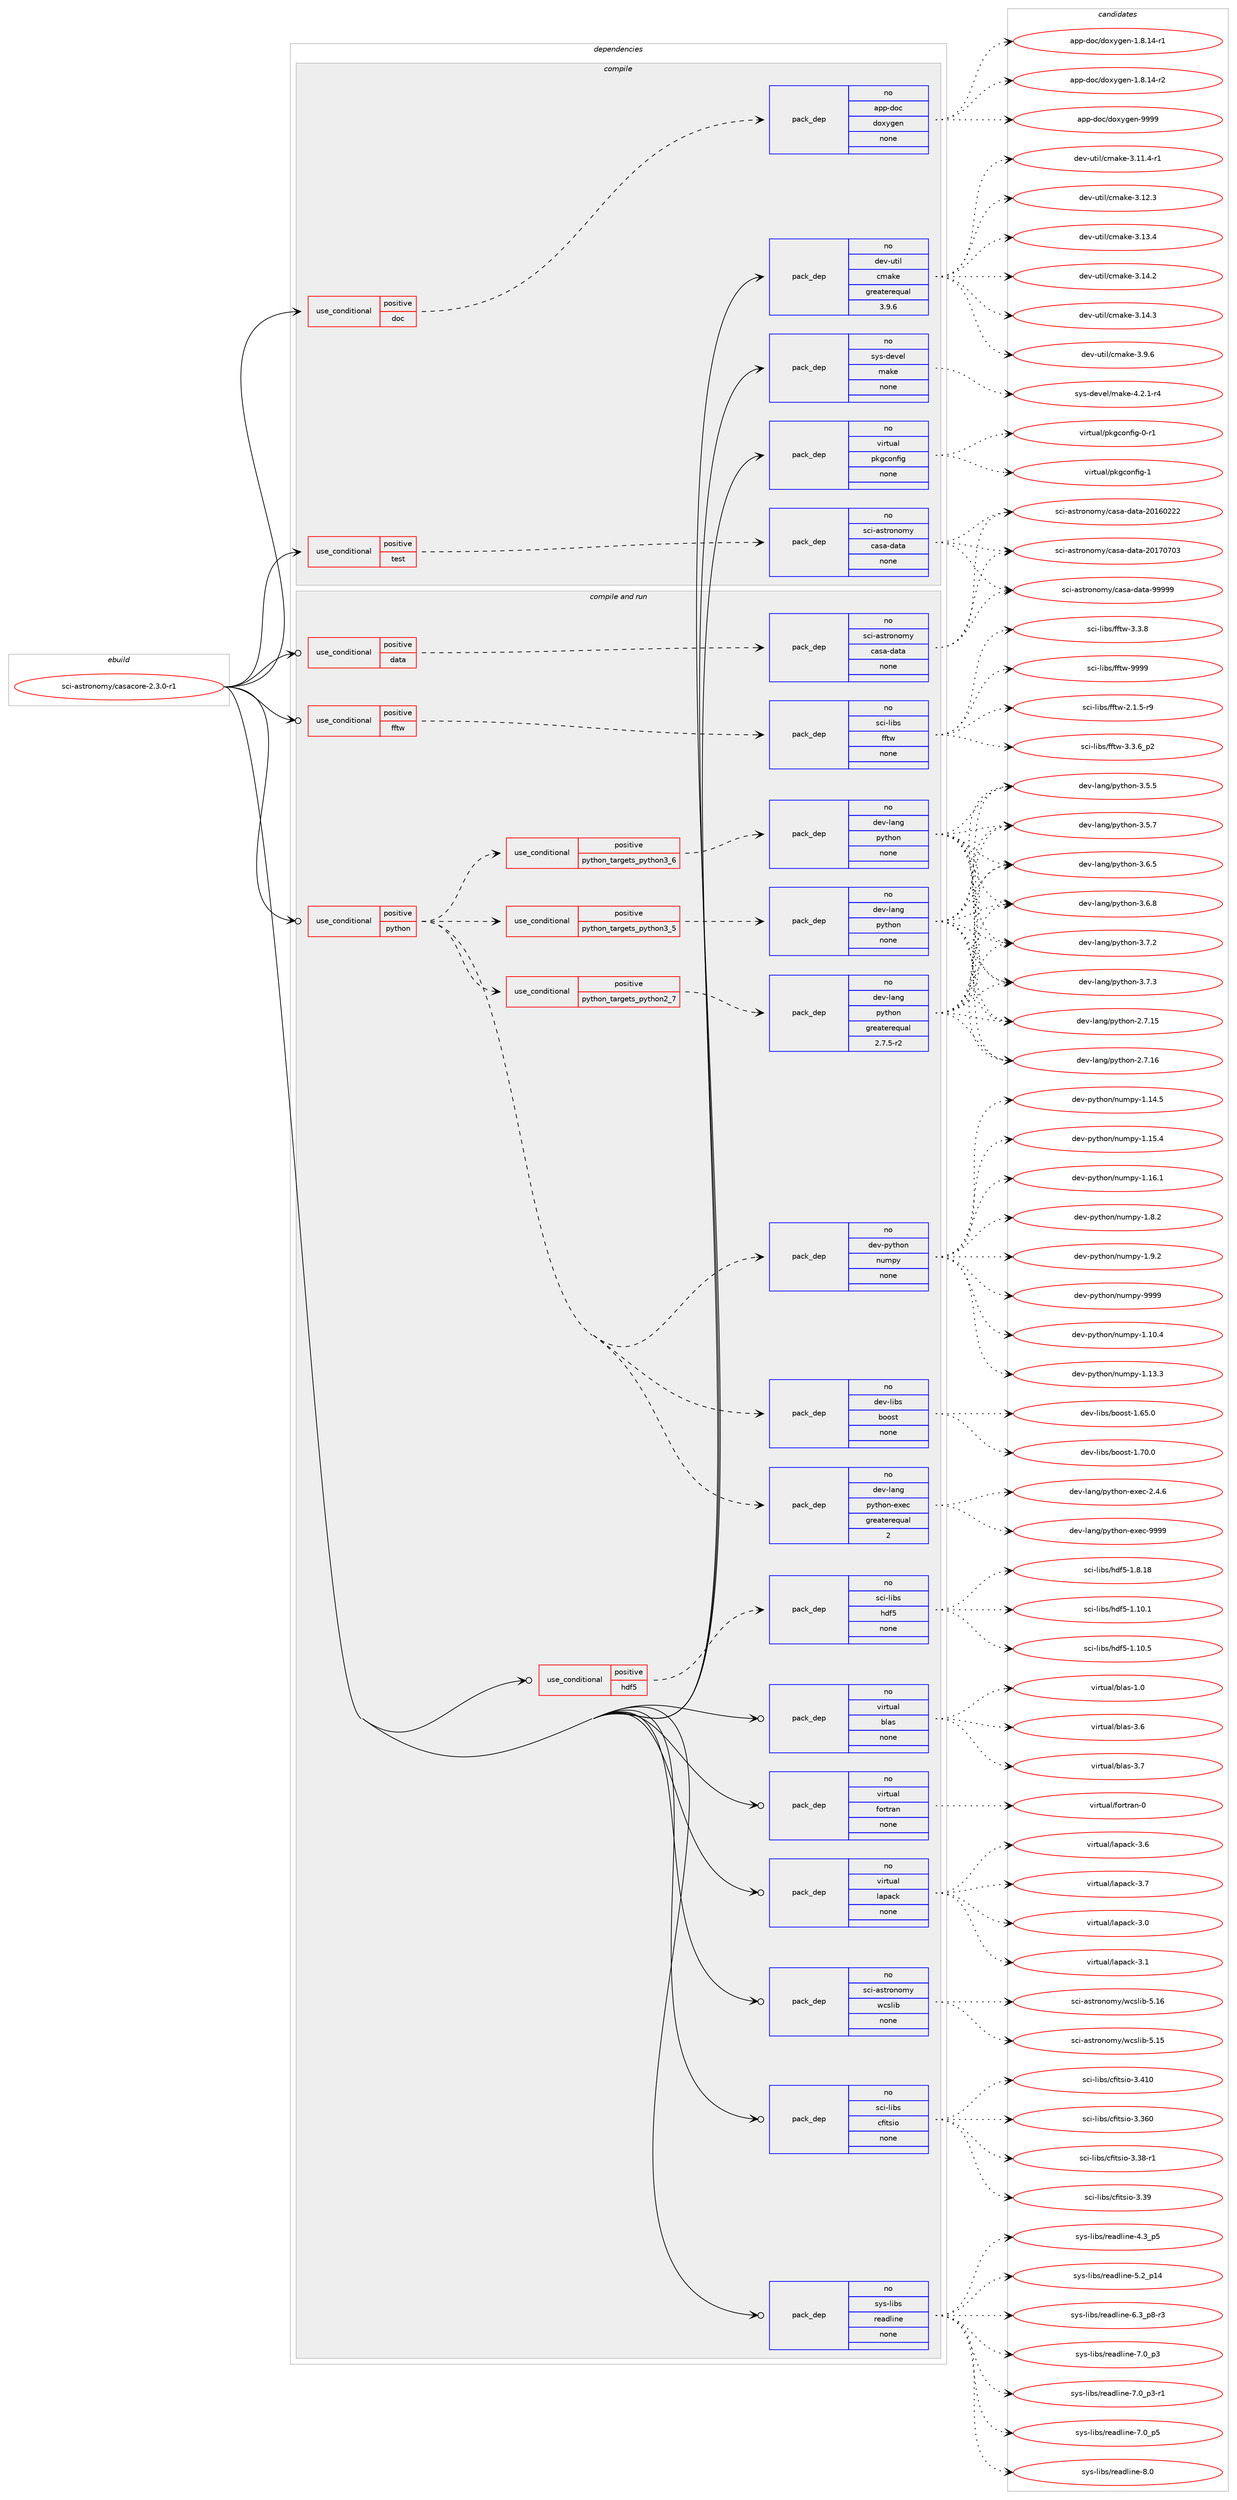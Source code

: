digraph prolog {

# *************
# Graph options
# *************

newrank=true;
concentrate=true;
compound=true;
graph [rankdir=LR,fontname=Helvetica,fontsize=10,ranksep=1.5];#, ranksep=2.5, nodesep=0.2];
edge  [arrowhead=vee];
node  [fontname=Helvetica,fontsize=10];

# **********
# The ebuild
# **********

subgraph cluster_leftcol {
color=gray;
rank=same;
label=<<i>ebuild</i>>;
id [label="sci-astronomy/casacore-2.3.0-r1", color=red, width=4, href="../sci-astronomy/casacore-2.3.0-r1.svg"];
}

# ****************
# The dependencies
# ****************

subgraph cluster_midcol {
color=gray;
label=<<i>dependencies</i>>;
subgraph cluster_compile {
fillcolor="#eeeeee";
style=filled;
label=<<i>compile</i>>;
subgraph cond1072 {
dependency4303 [label=<<TABLE BORDER="0" CELLBORDER="1" CELLSPACING="0" CELLPADDING="4"><TR><TD ROWSPAN="3" CELLPADDING="10">use_conditional</TD></TR><TR><TD>positive</TD></TR><TR><TD>doc</TD></TR></TABLE>>, shape=none, color=red];
subgraph pack3159 {
dependency4304 [label=<<TABLE BORDER="0" CELLBORDER="1" CELLSPACING="0" CELLPADDING="4" WIDTH="220"><TR><TD ROWSPAN="6" CELLPADDING="30">pack_dep</TD></TR><TR><TD WIDTH="110">no</TD></TR><TR><TD>app-doc</TD></TR><TR><TD>doxygen</TD></TR><TR><TD>none</TD></TR><TR><TD></TD></TR></TABLE>>, shape=none, color=blue];
}
dependency4303:e -> dependency4304:w [weight=20,style="dashed",arrowhead="vee"];
}
id:e -> dependency4303:w [weight=20,style="solid",arrowhead="vee"];
subgraph cond1073 {
dependency4305 [label=<<TABLE BORDER="0" CELLBORDER="1" CELLSPACING="0" CELLPADDING="4"><TR><TD ROWSPAN="3" CELLPADDING="10">use_conditional</TD></TR><TR><TD>positive</TD></TR><TR><TD>test</TD></TR></TABLE>>, shape=none, color=red];
subgraph pack3160 {
dependency4306 [label=<<TABLE BORDER="0" CELLBORDER="1" CELLSPACING="0" CELLPADDING="4" WIDTH="220"><TR><TD ROWSPAN="6" CELLPADDING="30">pack_dep</TD></TR><TR><TD WIDTH="110">no</TD></TR><TR><TD>sci-astronomy</TD></TR><TR><TD>casa-data</TD></TR><TR><TD>none</TD></TR><TR><TD></TD></TR></TABLE>>, shape=none, color=blue];
}
dependency4305:e -> dependency4306:w [weight=20,style="dashed",arrowhead="vee"];
}
id:e -> dependency4305:w [weight=20,style="solid",arrowhead="vee"];
subgraph pack3161 {
dependency4307 [label=<<TABLE BORDER="0" CELLBORDER="1" CELLSPACING="0" CELLPADDING="4" WIDTH="220"><TR><TD ROWSPAN="6" CELLPADDING="30">pack_dep</TD></TR><TR><TD WIDTH="110">no</TD></TR><TR><TD>dev-util</TD></TR><TR><TD>cmake</TD></TR><TR><TD>greaterequal</TD></TR><TR><TD>3.9.6</TD></TR></TABLE>>, shape=none, color=blue];
}
id:e -> dependency4307:w [weight=20,style="solid",arrowhead="vee"];
subgraph pack3162 {
dependency4308 [label=<<TABLE BORDER="0" CELLBORDER="1" CELLSPACING="0" CELLPADDING="4" WIDTH="220"><TR><TD ROWSPAN="6" CELLPADDING="30">pack_dep</TD></TR><TR><TD WIDTH="110">no</TD></TR><TR><TD>sys-devel</TD></TR><TR><TD>make</TD></TR><TR><TD>none</TD></TR><TR><TD></TD></TR></TABLE>>, shape=none, color=blue];
}
id:e -> dependency4308:w [weight=20,style="solid",arrowhead="vee"];
subgraph pack3163 {
dependency4309 [label=<<TABLE BORDER="0" CELLBORDER="1" CELLSPACING="0" CELLPADDING="4" WIDTH="220"><TR><TD ROWSPAN="6" CELLPADDING="30">pack_dep</TD></TR><TR><TD WIDTH="110">no</TD></TR><TR><TD>virtual</TD></TR><TR><TD>pkgconfig</TD></TR><TR><TD>none</TD></TR><TR><TD></TD></TR></TABLE>>, shape=none, color=blue];
}
id:e -> dependency4309:w [weight=20,style="solid",arrowhead="vee"];
}
subgraph cluster_compileandrun {
fillcolor="#eeeeee";
style=filled;
label=<<i>compile and run</i>>;
subgraph cond1074 {
dependency4310 [label=<<TABLE BORDER="0" CELLBORDER="1" CELLSPACING="0" CELLPADDING="4"><TR><TD ROWSPAN="3" CELLPADDING="10">use_conditional</TD></TR><TR><TD>positive</TD></TR><TR><TD>data</TD></TR></TABLE>>, shape=none, color=red];
subgraph pack3164 {
dependency4311 [label=<<TABLE BORDER="0" CELLBORDER="1" CELLSPACING="0" CELLPADDING="4" WIDTH="220"><TR><TD ROWSPAN="6" CELLPADDING="30">pack_dep</TD></TR><TR><TD WIDTH="110">no</TD></TR><TR><TD>sci-astronomy</TD></TR><TR><TD>casa-data</TD></TR><TR><TD>none</TD></TR><TR><TD></TD></TR></TABLE>>, shape=none, color=blue];
}
dependency4310:e -> dependency4311:w [weight=20,style="dashed",arrowhead="vee"];
}
id:e -> dependency4310:w [weight=20,style="solid",arrowhead="odotvee"];
subgraph cond1075 {
dependency4312 [label=<<TABLE BORDER="0" CELLBORDER="1" CELLSPACING="0" CELLPADDING="4"><TR><TD ROWSPAN="3" CELLPADDING="10">use_conditional</TD></TR><TR><TD>positive</TD></TR><TR><TD>fftw</TD></TR></TABLE>>, shape=none, color=red];
subgraph pack3165 {
dependency4313 [label=<<TABLE BORDER="0" CELLBORDER="1" CELLSPACING="0" CELLPADDING="4" WIDTH="220"><TR><TD ROWSPAN="6" CELLPADDING="30">pack_dep</TD></TR><TR><TD WIDTH="110">no</TD></TR><TR><TD>sci-libs</TD></TR><TR><TD>fftw</TD></TR><TR><TD>none</TD></TR><TR><TD></TD></TR></TABLE>>, shape=none, color=blue];
}
dependency4312:e -> dependency4313:w [weight=20,style="dashed",arrowhead="vee"];
}
id:e -> dependency4312:w [weight=20,style="solid",arrowhead="odotvee"];
subgraph cond1076 {
dependency4314 [label=<<TABLE BORDER="0" CELLBORDER="1" CELLSPACING="0" CELLPADDING="4"><TR><TD ROWSPAN="3" CELLPADDING="10">use_conditional</TD></TR><TR><TD>positive</TD></TR><TR><TD>hdf5</TD></TR></TABLE>>, shape=none, color=red];
subgraph pack3166 {
dependency4315 [label=<<TABLE BORDER="0" CELLBORDER="1" CELLSPACING="0" CELLPADDING="4" WIDTH="220"><TR><TD ROWSPAN="6" CELLPADDING="30">pack_dep</TD></TR><TR><TD WIDTH="110">no</TD></TR><TR><TD>sci-libs</TD></TR><TR><TD>hdf5</TD></TR><TR><TD>none</TD></TR><TR><TD></TD></TR></TABLE>>, shape=none, color=blue];
}
dependency4314:e -> dependency4315:w [weight=20,style="dashed",arrowhead="vee"];
}
id:e -> dependency4314:w [weight=20,style="solid",arrowhead="odotvee"];
subgraph cond1077 {
dependency4316 [label=<<TABLE BORDER="0" CELLBORDER="1" CELLSPACING="0" CELLPADDING="4"><TR><TD ROWSPAN="3" CELLPADDING="10">use_conditional</TD></TR><TR><TD>positive</TD></TR><TR><TD>python</TD></TR></TABLE>>, shape=none, color=red];
subgraph cond1078 {
dependency4317 [label=<<TABLE BORDER="0" CELLBORDER="1" CELLSPACING="0" CELLPADDING="4"><TR><TD ROWSPAN="3" CELLPADDING="10">use_conditional</TD></TR><TR><TD>positive</TD></TR><TR><TD>python_targets_python2_7</TD></TR></TABLE>>, shape=none, color=red];
subgraph pack3167 {
dependency4318 [label=<<TABLE BORDER="0" CELLBORDER="1" CELLSPACING="0" CELLPADDING="4" WIDTH="220"><TR><TD ROWSPAN="6" CELLPADDING="30">pack_dep</TD></TR><TR><TD WIDTH="110">no</TD></TR><TR><TD>dev-lang</TD></TR><TR><TD>python</TD></TR><TR><TD>greaterequal</TD></TR><TR><TD>2.7.5-r2</TD></TR></TABLE>>, shape=none, color=blue];
}
dependency4317:e -> dependency4318:w [weight=20,style="dashed",arrowhead="vee"];
}
dependency4316:e -> dependency4317:w [weight=20,style="dashed",arrowhead="vee"];
subgraph cond1079 {
dependency4319 [label=<<TABLE BORDER="0" CELLBORDER="1" CELLSPACING="0" CELLPADDING="4"><TR><TD ROWSPAN="3" CELLPADDING="10">use_conditional</TD></TR><TR><TD>positive</TD></TR><TR><TD>python_targets_python3_5</TD></TR></TABLE>>, shape=none, color=red];
subgraph pack3168 {
dependency4320 [label=<<TABLE BORDER="0" CELLBORDER="1" CELLSPACING="0" CELLPADDING="4" WIDTH="220"><TR><TD ROWSPAN="6" CELLPADDING="30">pack_dep</TD></TR><TR><TD WIDTH="110">no</TD></TR><TR><TD>dev-lang</TD></TR><TR><TD>python</TD></TR><TR><TD>none</TD></TR><TR><TD></TD></TR></TABLE>>, shape=none, color=blue];
}
dependency4319:e -> dependency4320:w [weight=20,style="dashed",arrowhead="vee"];
}
dependency4316:e -> dependency4319:w [weight=20,style="dashed",arrowhead="vee"];
subgraph cond1080 {
dependency4321 [label=<<TABLE BORDER="0" CELLBORDER="1" CELLSPACING="0" CELLPADDING="4"><TR><TD ROWSPAN="3" CELLPADDING="10">use_conditional</TD></TR><TR><TD>positive</TD></TR><TR><TD>python_targets_python3_6</TD></TR></TABLE>>, shape=none, color=red];
subgraph pack3169 {
dependency4322 [label=<<TABLE BORDER="0" CELLBORDER="1" CELLSPACING="0" CELLPADDING="4" WIDTH="220"><TR><TD ROWSPAN="6" CELLPADDING="30">pack_dep</TD></TR><TR><TD WIDTH="110">no</TD></TR><TR><TD>dev-lang</TD></TR><TR><TD>python</TD></TR><TR><TD>none</TD></TR><TR><TD></TD></TR></TABLE>>, shape=none, color=blue];
}
dependency4321:e -> dependency4322:w [weight=20,style="dashed",arrowhead="vee"];
}
dependency4316:e -> dependency4321:w [weight=20,style="dashed",arrowhead="vee"];
subgraph pack3170 {
dependency4323 [label=<<TABLE BORDER="0" CELLBORDER="1" CELLSPACING="0" CELLPADDING="4" WIDTH="220"><TR><TD ROWSPAN="6" CELLPADDING="30">pack_dep</TD></TR><TR><TD WIDTH="110">no</TD></TR><TR><TD>dev-lang</TD></TR><TR><TD>python-exec</TD></TR><TR><TD>greaterequal</TD></TR><TR><TD>2</TD></TR></TABLE>>, shape=none, color=blue];
}
dependency4316:e -> dependency4323:w [weight=20,style="dashed",arrowhead="vee"];
subgraph pack3171 {
dependency4324 [label=<<TABLE BORDER="0" CELLBORDER="1" CELLSPACING="0" CELLPADDING="4" WIDTH="220"><TR><TD ROWSPAN="6" CELLPADDING="30">pack_dep</TD></TR><TR><TD WIDTH="110">no</TD></TR><TR><TD>dev-libs</TD></TR><TR><TD>boost</TD></TR><TR><TD>none</TD></TR><TR><TD></TD></TR></TABLE>>, shape=none, color=blue];
}
dependency4316:e -> dependency4324:w [weight=20,style="dashed",arrowhead="vee"];
subgraph pack3172 {
dependency4325 [label=<<TABLE BORDER="0" CELLBORDER="1" CELLSPACING="0" CELLPADDING="4" WIDTH="220"><TR><TD ROWSPAN="6" CELLPADDING="30">pack_dep</TD></TR><TR><TD WIDTH="110">no</TD></TR><TR><TD>dev-python</TD></TR><TR><TD>numpy</TD></TR><TR><TD>none</TD></TR><TR><TD></TD></TR></TABLE>>, shape=none, color=blue];
}
dependency4316:e -> dependency4325:w [weight=20,style="dashed",arrowhead="vee"];
}
id:e -> dependency4316:w [weight=20,style="solid",arrowhead="odotvee"];
subgraph pack3173 {
dependency4326 [label=<<TABLE BORDER="0" CELLBORDER="1" CELLSPACING="0" CELLPADDING="4" WIDTH="220"><TR><TD ROWSPAN="6" CELLPADDING="30">pack_dep</TD></TR><TR><TD WIDTH="110">no</TD></TR><TR><TD>sci-astronomy</TD></TR><TR><TD>wcslib</TD></TR><TR><TD>none</TD></TR><TR><TD></TD></TR></TABLE>>, shape=none, color=blue];
}
id:e -> dependency4326:w [weight=20,style="solid",arrowhead="odotvee"];
subgraph pack3174 {
dependency4327 [label=<<TABLE BORDER="0" CELLBORDER="1" CELLSPACING="0" CELLPADDING="4" WIDTH="220"><TR><TD ROWSPAN="6" CELLPADDING="30">pack_dep</TD></TR><TR><TD WIDTH="110">no</TD></TR><TR><TD>sci-libs</TD></TR><TR><TD>cfitsio</TD></TR><TR><TD>none</TD></TR><TR><TD></TD></TR></TABLE>>, shape=none, color=blue];
}
id:e -> dependency4327:w [weight=20,style="solid",arrowhead="odotvee"];
subgraph pack3175 {
dependency4328 [label=<<TABLE BORDER="0" CELLBORDER="1" CELLSPACING="0" CELLPADDING="4" WIDTH="220"><TR><TD ROWSPAN="6" CELLPADDING="30">pack_dep</TD></TR><TR><TD WIDTH="110">no</TD></TR><TR><TD>sys-libs</TD></TR><TR><TD>readline</TD></TR><TR><TD>none</TD></TR><TR><TD></TD></TR></TABLE>>, shape=none, color=blue];
}
id:e -> dependency4328:w [weight=20,style="solid",arrowhead="odotvee"];
subgraph pack3176 {
dependency4329 [label=<<TABLE BORDER="0" CELLBORDER="1" CELLSPACING="0" CELLPADDING="4" WIDTH="220"><TR><TD ROWSPAN="6" CELLPADDING="30">pack_dep</TD></TR><TR><TD WIDTH="110">no</TD></TR><TR><TD>virtual</TD></TR><TR><TD>blas</TD></TR><TR><TD>none</TD></TR><TR><TD></TD></TR></TABLE>>, shape=none, color=blue];
}
id:e -> dependency4329:w [weight=20,style="solid",arrowhead="odotvee"];
subgraph pack3177 {
dependency4330 [label=<<TABLE BORDER="0" CELLBORDER="1" CELLSPACING="0" CELLPADDING="4" WIDTH="220"><TR><TD ROWSPAN="6" CELLPADDING="30">pack_dep</TD></TR><TR><TD WIDTH="110">no</TD></TR><TR><TD>virtual</TD></TR><TR><TD>fortran</TD></TR><TR><TD>none</TD></TR><TR><TD></TD></TR></TABLE>>, shape=none, color=blue];
}
id:e -> dependency4330:w [weight=20,style="solid",arrowhead="odotvee"];
subgraph pack3178 {
dependency4331 [label=<<TABLE BORDER="0" CELLBORDER="1" CELLSPACING="0" CELLPADDING="4" WIDTH="220"><TR><TD ROWSPAN="6" CELLPADDING="30">pack_dep</TD></TR><TR><TD WIDTH="110">no</TD></TR><TR><TD>virtual</TD></TR><TR><TD>lapack</TD></TR><TR><TD>none</TD></TR><TR><TD></TD></TR></TABLE>>, shape=none, color=blue];
}
id:e -> dependency4331:w [weight=20,style="solid",arrowhead="odotvee"];
}
subgraph cluster_run {
fillcolor="#eeeeee";
style=filled;
label=<<i>run</i>>;
}
}

# **************
# The candidates
# **************

subgraph cluster_choices {
rank=same;
color=gray;
label=<<i>candidates</i>>;

subgraph choice3159 {
color=black;
nodesep=1;
choice97112112451001119947100111120121103101110454946564649524511449 [label="app-doc/doxygen-1.8.14-r1", color=red, width=4,href="../app-doc/doxygen-1.8.14-r1.svg"];
choice97112112451001119947100111120121103101110454946564649524511450 [label="app-doc/doxygen-1.8.14-r2", color=red, width=4,href="../app-doc/doxygen-1.8.14-r2.svg"];
choice971121124510011199471001111201211031011104557575757 [label="app-doc/doxygen-9999", color=red, width=4,href="../app-doc/doxygen-9999.svg"];
dependency4304:e -> choice97112112451001119947100111120121103101110454946564649524511449:w [style=dotted,weight="100"];
dependency4304:e -> choice97112112451001119947100111120121103101110454946564649524511450:w [style=dotted,weight="100"];
dependency4304:e -> choice971121124510011199471001111201211031011104557575757:w [style=dotted,weight="100"];
}
subgraph choice3160 {
color=black;
nodesep=1;
choice11599105459711511611411111011110912147999711597451009711697455048495448505050 [label="sci-astronomy/casa-data-20160222", color=red, width=4,href="../sci-astronomy/casa-data-20160222.svg"];
choice11599105459711511611411111011110912147999711597451009711697455048495548554851 [label="sci-astronomy/casa-data-20170703", color=red, width=4,href="../sci-astronomy/casa-data-20170703.svg"];
choice11599105459711511611411111011110912147999711597451009711697455757575757 [label="sci-astronomy/casa-data-99999", color=red, width=4,href="../sci-astronomy/casa-data-99999.svg"];
dependency4306:e -> choice11599105459711511611411111011110912147999711597451009711697455048495448505050:w [style=dotted,weight="100"];
dependency4306:e -> choice11599105459711511611411111011110912147999711597451009711697455048495548554851:w [style=dotted,weight="100"];
dependency4306:e -> choice11599105459711511611411111011110912147999711597451009711697455757575757:w [style=dotted,weight="100"];
}
subgraph choice3161 {
color=black;
nodesep=1;
choice10010111845117116105108479910997107101455146494946524511449 [label="dev-util/cmake-3.11.4-r1", color=red, width=4,href="../dev-util/cmake-3.11.4-r1.svg"];
choice1001011184511711610510847991099710710145514649504651 [label="dev-util/cmake-3.12.3", color=red, width=4,href="../dev-util/cmake-3.12.3.svg"];
choice1001011184511711610510847991099710710145514649514652 [label="dev-util/cmake-3.13.4", color=red, width=4,href="../dev-util/cmake-3.13.4.svg"];
choice1001011184511711610510847991099710710145514649524650 [label="dev-util/cmake-3.14.2", color=red, width=4,href="../dev-util/cmake-3.14.2.svg"];
choice1001011184511711610510847991099710710145514649524651 [label="dev-util/cmake-3.14.3", color=red, width=4,href="../dev-util/cmake-3.14.3.svg"];
choice10010111845117116105108479910997107101455146574654 [label="dev-util/cmake-3.9.6", color=red, width=4,href="../dev-util/cmake-3.9.6.svg"];
dependency4307:e -> choice10010111845117116105108479910997107101455146494946524511449:w [style=dotted,weight="100"];
dependency4307:e -> choice1001011184511711610510847991099710710145514649504651:w [style=dotted,weight="100"];
dependency4307:e -> choice1001011184511711610510847991099710710145514649514652:w [style=dotted,weight="100"];
dependency4307:e -> choice1001011184511711610510847991099710710145514649524650:w [style=dotted,weight="100"];
dependency4307:e -> choice1001011184511711610510847991099710710145514649524651:w [style=dotted,weight="100"];
dependency4307:e -> choice10010111845117116105108479910997107101455146574654:w [style=dotted,weight="100"];
}
subgraph choice3162 {
color=black;
nodesep=1;
choice1151211154510010111810110847109971071014552465046494511452 [label="sys-devel/make-4.2.1-r4", color=red, width=4,href="../sys-devel/make-4.2.1-r4.svg"];
dependency4308:e -> choice1151211154510010111810110847109971071014552465046494511452:w [style=dotted,weight="100"];
}
subgraph choice3163 {
color=black;
nodesep=1;
choice11810511411611797108471121071039911111010210510345484511449 [label="virtual/pkgconfig-0-r1", color=red, width=4,href="../virtual/pkgconfig-0-r1.svg"];
choice1181051141161179710847112107103991111101021051034549 [label="virtual/pkgconfig-1", color=red, width=4,href="../virtual/pkgconfig-1.svg"];
dependency4309:e -> choice11810511411611797108471121071039911111010210510345484511449:w [style=dotted,weight="100"];
dependency4309:e -> choice1181051141161179710847112107103991111101021051034549:w [style=dotted,weight="100"];
}
subgraph choice3164 {
color=black;
nodesep=1;
choice11599105459711511611411111011110912147999711597451009711697455048495448505050 [label="sci-astronomy/casa-data-20160222", color=red, width=4,href="../sci-astronomy/casa-data-20160222.svg"];
choice11599105459711511611411111011110912147999711597451009711697455048495548554851 [label="sci-astronomy/casa-data-20170703", color=red, width=4,href="../sci-astronomy/casa-data-20170703.svg"];
choice11599105459711511611411111011110912147999711597451009711697455757575757 [label="sci-astronomy/casa-data-99999", color=red, width=4,href="../sci-astronomy/casa-data-99999.svg"];
dependency4311:e -> choice11599105459711511611411111011110912147999711597451009711697455048495448505050:w [style=dotted,weight="100"];
dependency4311:e -> choice11599105459711511611411111011110912147999711597451009711697455048495548554851:w [style=dotted,weight="100"];
dependency4311:e -> choice11599105459711511611411111011110912147999711597451009711697455757575757:w [style=dotted,weight="100"];
}
subgraph choice3165 {
color=black;
nodesep=1;
choice115991054510810598115471021021161194550464946534511457 [label="sci-libs/fftw-2.1.5-r9", color=red, width=4,href="../sci-libs/fftw-2.1.5-r9.svg"];
choice115991054510810598115471021021161194551465146549511250 [label="sci-libs/fftw-3.3.6_p2", color=red, width=4,href="../sci-libs/fftw-3.3.6_p2.svg"];
choice11599105451081059811547102102116119455146514656 [label="sci-libs/fftw-3.3.8", color=red, width=4,href="../sci-libs/fftw-3.3.8.svg"];
choice115991054510810598115471021021161194557575757 [label="sci-libs/fftw-9999", color=red, width=4,href="../sci-libs/fftw-9999.svg"];
dependency4313:e -> choice115991054510810598115471021021161194550464946534511457:w [style=dotted,weight="100"];
dependency4313:e -> choice115991054510810598115471021021161194551465146549511250:w [style=dotted,weight="100"];
dependency4313:e -> choice11599105451081059811547102102116119455146514656:w [style=dotted,weight="100"];
dependency4313:e -> choice115991054510810598115471021021161194557575757:w [style=dotted,weight="100"];
}
subgraph choice3166 {
color=black;
nodesep=1;
choice115991054510810598115471041001025345494649484649 [label="sci-libs/hdf5-1.10.1", color=red, width=4,href="../sci-libs/hdf5-1.10.1.svg"];
choice115991054510810598115471041001025345494649484653 [label="sci-libs/hdf5-1.10.5", color=red, width=4,href="../sci-libs/hdf5-1.10.5.svg"];
choice115991054510810598115471041001025345494656464956 [label="sci-libs/hdf5-1.8.18", color=red, width=4,href="../sci-libs/hdf5-1.8.18.svg"];
dependency4315:e -> choice115991054510810598115471041001025345494649484649:w [style=dotted,weight="100"];
dependency4315:e -> choice115991054510810598115471041001025345494649484653:w [style=dotted,weight="100"];
dependency4315:e -> choice115991054510810598115471041001025345494656464956:w [style=dotted,weight="100"];
}
subgraph choice3167 {
color=black;
nodesep=1;
choice10010111845108971101034711212111610411111045504655464953 [label="dev-lang/python-2.7.15", color=red, width=4,href="../dev-lang/python-2.7.15.svg"];
choice10010111845108971101034711212111610411111045504655464954 [label="dev-lang/python-2.7.16", color=red, width=4,href="../dev-lang/python-2.7.16.svg"];
choice100101118451089711010347112121116104111110455146534653 [label="dev-lang/python-3.5.5", color=red, width=4,href="../dev-lang/python-3.5.5.svg"];
choice100101118451089711010347112121116104111110455146534655 [label="dev-lang/python-3.5.7", color=red, width=4,href="../dev-lang/python-3.5.7.svg"];
choice100101118451089711010347112121116104111110455146544653 [label="dev-lang/python-3.6.5", color=red, width=4,href="../dev-lang/python-3.6.5.svg"];
choice100101118451089711010347112121116104111110455146544656 [label="dev-lang/python-3.6.8", color=red, width=4,href="../dev-lang/python-3.6.8.svg"];
choice100101118451089711010347112121116104111110455146554650 [label="dev-lang/python-3.7.2", color=red, width=4,href="../dev-lang/python-3.7.2.svg"];
choice100101118451089711010347112121116104111110455146554651 [label="dev-lang/python-3.7.3", color=red, width=4,href="../dev-lang/python-3.7.3.svg"];
dependency4318:e -> choice10010111845108971101034711212111610411111045504655464953:w [style=dotted,weight="100"];
dependency4318:e -> choice10010111845108971101034711212111610411111045504655464954:w [style=dotted,weight="100"];
dependency4318:e -> choice100101118451089711010347112121116104111110455146534653:w [style=dotted,weight="100"];
dependency4318:e -> choice100101118451089711010347112121116104111110455146534655:w [style=dotted,weight="100"];
dependency4318:e -> choice100101118451089711010347112121116104111110455146544653:w [style=dotted,weight="100"];
dependency4318:e -> choice100101118451089711010347112121116104111110455146544656:w [style=dotted,weight="100"];
dependency4318:e -> choice100101118451089711010347112121116104111110455146554650:w [style=dotted,weight="100"];
dependency4318:e -> choice100101118451089711010347112121116104111110455146554651:w [style=dotted,weight="100"];
}
subgraph choice3168 {
color=black;
nodesep=1;
choice10010111845108971101034711212111610411111045504655464953 [label="dev-lang/python-2.7.15", color=red, width=4,href="../dev-lang/python-2.7.15.svg"];
choice10010111845108971101034711212111610411111045504655464954 [label="dev-lang/python-2.7.16", color=red, width=4,href="../dev-lang/python-2.7.16.svg"];
choice100101118451089711010347112121116104111110455146534653 [label="dev-lang/python-3.5.5", color=red, width=4,href="../dev-lang/python-3.5.5.svg"];
choice100101118451089711010347112121116104111110455146534655 [label="dev-lang/python-3.5.7", color=red, width=4,href="../dev-lang/python-3.5.7.svg"];
choice100101118451089711010347112121116104111110455146544653 [label="dev-lang/python-3.6.5", color=red, width=4,href="../dev-lang/python-3.6.5.svg"];
choice100101118451089711010347112121116104111110455146544656 [label="dev-lang/python-3.6.8", color=red, width=4,href="../dev-lang/python-3.6.8.svg"];
choice100101118451089711010347112121116104111110455146554650 [label="dev-lang/python-3.7.2", color=red, width=4,href="../dev-lang/python-3.7.2.svg"];
choice100101118451089711010347112121116104111110455146554651 [label="dev-lang/python-3.7.3", color=red, width=4,href="../dev-lang/python-3.7.3.svg"];
dependency4320:e -> choice10010111845108971101034711212111610411111045504655464953:w [style=dotted,weight="100"];
dependency4320:e -> choice10010111845108971101034711212111610411111045504655464954:w [style=dotted,weight="100"];
dependency4320:e -> choice100101118451089711010347112121116104111110455146534653:w [style=dotted,weight="100"];
dependency4320:e -> choice100101118451089711010347112121116104111110455146534655:w [style=dotted,weight="100"];
dependency4320:e -> choice100101118451089711010347112121116104111110455146544653:w [style=dotted,weight="100"];
dependency4320:e -> choice100101118451089711010347112121116104111110455146544656:w [style=dotted,weight="100"];
dependency4320:e -> choice100101118451089711010347112121116104111110455146554650:w [style=dotted,weight="100"];
dependency4320:e -> choice100101118451089711010347112121116104111110455146554651:w [style=dotted,weight="100"];
}
subgraph choice3169 {
color=black;
nodesep=1;
choice10010111845108971101034711212111610411111045504655464953 [label="dev-lang/python-2.7.15", color=red, width=4,href="../dev-lang/python-2.7.15.svg"];
choice10010111845108971101034711212111610411111045504655464954 [label="dev-lang/python-2.7.16", color=red, width=4,href="../dev-lang/python-2.7.16.svg"];
choice100101118451089711010347112121116104111110455146534653 [label="dev-lang/python-3.5.5", color=red, width=4,href="../dev-lang/python-3.5.5.svg"];
choice100101118451089711010347112121116104111110455146534655 [label="dev-lang/python-3.5.7", color=red, width=4,href="../dev-lang/python-3.5.7.svg"];
choice100101118451089711010347112121116104111110455146544653 [label="dev-lang/python-3.6.5", color=red, width=4,href="../dev-lang/python-3.6.5.svg"];
choice100101118451089711010347112121116104111110455146544656 [label="dev-lang/python-3.6.8", color=red, width=4,href="../dev-lang/python-3.6.8.svg"];
choice100101118451089711010347112121116104111110455146554650 [label="dev-lang/python-3.7.2", color=red, width=4,href="../dev-lang/python-3.7.2.svg"];
choice100101118451089711010347112121116104111110455146554651 [label="dev-lang/python-3.7.3", color=red, width=4,href="../dev-lang/python-3.7.3.svg"];
dependency4322:e -> choice10010111845108971101034711212111610411111045504655464953:w [style=dotted,weight="100"];
dependency4322:e -> choice10010111845108971101034711212111610411111045504655464954:w [style=dotted,weight="100"];
dependency4322:e -> choice100101118451089711010347112121116104111110455146534653:w [style=dotted,weight="100"];
dependency4322:e -> choice100101118451089711010347112121116104111110455146534655:w [style=dotted,weight="100"];
dependency4322:e -> choice100101118451089711010347112121116104111110455146544653:w [style=dotted,weight="100"];
dependency4322:e -> choice100101118451089711010347112121116104111110455146544656:w [style=dotted,weight="100"];
dependency4322:e -> choice100101118451089711010347112121116104111110455146554650:w [style=dotted,weight="100"];
dependency4322:e -> choice100101118451089711010347112121116104111110455146554651:w [style=dotted,weight="100"];
}
subgraph choice3170 {
color=black;
nodesep=1;
choice1001011184510897110103471121211161041111104510112010199455046524654 [label="dev-lang/python-exec-2.4.6", color=red, width=4,href="../dev-lang/python-exec-2.4.6.svg"];
choice10010111845108971101034711212111610411111045101120101994557575757 [label="dev-lang/python-exec-9999", color=red, width=4,href="../dev-lang/python-exec-9999.svg"];
dependency4323:e -> choice1001011184510897110103471121211161041111104510112010199455046524654:w [style=dotted,weight="100"];
dependency4323:e -> choice10010111845108971101034711212111610411111045101120101994557575757:w [style=dotted,weight="100"];
}
subgraph choice3171 {
color=black;
nodesep=1;
choice1001011184510810598115479811111111511645494654534648 [label="dev-libs/boost-1.65.0", color=red, width=4,href="../dev-libs/boost-1.65.0.svg"];
choice1001011184510810598115479811111111511645494655484648 [label="dev-libs/boost-1.70.0", color=red, width=4,href="../dev-libs/boost-1.70.0.svg"];
dependency4324:e -> choice1001011184510810598115479811111111511645494654534648:w [style=dotted,weight="100"];
dependency4324:e -> choice1001011184510810598115479811111111511645494655484648:w [style=dotted,weight="100"];
}
subgraph choice3172 {
color=black;
nodesep=1;
choice100101118451121211161041111104711011710911212145494649484652 [label="dev-python/numpy-1.10.4", color=red, width=4,href="../dev-python/numpy-1.10.4.svg"];
choice100101118451121211161041111104711011710911212145494649514651 [label="dev-python/numpy-1.13.3", color=red, width=4,href="../dev-python/numpy-1.13.3.svg"];
choice100101118451121211161041111104711011710911212145494649524653 [label="dev-python/numpy-1.14.5", color=red, width=4,href="../dev-python/numpy-1.14.5.svg"];
choice100101118451121211161041111104711011710911212145494649534652 [label="dev-python/numpy-1.15.4", color=red, width=4,href="../dev-python/numpy-1.15.4.svg"];
choice100101118451121211161041111104711011710911212145494649544649 [label="dev-python/numpy-1.16.1", color=red, width=4,href="../dev-python/numpy-1.16.1.svg"];
choice1001011184511212111610411111047110117109112121454946564650 [label="dev-python/numpy-1.8.2", color=red, width=4,href="../dev-python/numpy-1.8.2.svg"];
choice1001011184511212111610411111047110117109112121454946574650 [label="dev-python/numpy-1.9.2", color=red, width=4,href="../dev-python/numpy-1.9.2.svg"];
choice10010111845112121116104111110471101171091121214557575757 [label="dev-python/numpy-9999", color=red, width=4,href="../dev-python/numpy-9999.svg"];
dependency4325:e -> choice100101118451121211161041111104711011710911212145494649484652:w [style=dotted,weight="100"];
dependency4325:e -> choice100101118451121211161041111104711011710911212145494649514651:w [style=dotted,weight="100"];
dependency4325:e -> choice100101118451121211161041111104711011710911212145494649524653:w [style=dotted,weight="100"];
dependency4325:e -> choice100101118451121211161041111104711011710911212145494649534652:w [style=dotted,weight="100"];
dependency4325:e -> choice100101118451121211161041111104711011710911212145494649544649:w [style=dotted,weight="100"];
dependency4325:e -> choice1001011184511212111610411111047110117109112121454946564650:w [style=dotted,weight="100"];
dependency4325:e -> choice1001011184511212111610411111047110117109112121454946574650:w [style=dotted,weight="100"];
dependency4325:e -> choice10010111845112121116104111110471101171091121214557575757:w [style=dotted,weight="100"];
}
subgraph choice3173 {
color=black;
nodesep=1;
choice1159910545971151161141111101111091214711999115108105984553464953 [label="sci-astronomy/wcslib-5.15", color=red, width=4,href="../sci-astronomy/wcslib-5.15.svg"];
choice1159910545971151161141111101111091214711999115108105984553464954 [label="sci-astronomy/wcslib-5.16", color=red, width=4,href="../sci-astronomy/wcslib-5.16.svg"];
dependency4326:e -> choice1159910545971151161141111101111091214711999115108105984553464953:w [style=dotted,weight="100"];
dependency4326:e -> choice1159910545971151161141111101111091214711999115108105984553464954:w [style=dotted,weight="100"];
}
subgraph choice3174 {
color=black;
nodesep=1;
choice1159910545108105981154799102105116115105111455146515448 [label="sci-libs/cfitsio-3.360", color=red, width=4,href="../sci-libs/cfitsio-3.360.svg"];
choice115991054510810598115479910210511611510511145514651564511449 [label="sci-libs/cfitsio-3.38-r1", color=red, width=4,href="../sci-libs/cfitsio-3.38-r1.svg"];
choice11599105451081059811547991021051161151051114551465157 [label="sci-libs/cfitsio-3.39", color=red, width=4,href="../sci-libs/cfitsio-3.39.svg"];
choice1159910545108105981154799102105116115105111455146524948 [label="sci-libs/cfitsio-3.410", color=red, width=4,href="../sci-libs/cfitsio-3.410.svg"];
dependency4327:e -> choice1159910545108105981154799102105116115105111455146515448:w [style=dotted,weight="100"];
dependency4327:e -> choice115991054510810598115479910210511611510511145514651564511449:w [style=dotted,weight="100"];
dependency4327:e -> choice11599105451081059811547991021051161151051114551465157:w [style=dotted,weight="100"];
dependency4327:e -> choice1159910545108105981154799102105116115105111455146524948:w [style=dotted,weight="100"];
}
subgraph choice3175 {
color=black;
nodesep=1;
choice11512111545108105981154711410197100108105110101455246519511253 [label="sys-libs/readline-4.3_p5", color=red, width=4,href="../sys-libs/readline-4.3_p5.svg"];
choice1151211154510810598115471141019710010810511010145534650951124952 [label="sys-libs/readline-5.2_p14", color=red, width=4,href="../sys-libs/readline-5.2_p14.svg"];
choice115121115451081059811547114101971001081051101014554465195112564511451 [label="sys-libs/readline-6.3_p8-r3", color=red, width=4,href="../sys-libs/readline-6.3_p8-r3.svg"];
choice11512111545108105981154711410197100108105110101455546489511251 [label="sys-libs/readline-7.0_p3", color=red, width=4,href="../sys-libs/readline-7.0_p3.svg"];
choice115121115451081059811547114101971001081051101014555464895112514511449 [label="sys-libs/readline-7.0_p3-r1", color=red, width=4,href="../sys-libs/readline-7.0_p3-r1.svg"];
choice11512111545108105981154711410197100108105110101455546489511253 [label="sys-libs/readline-7.0_p5", color=red, width=4,href="../sys-libs/readline-7.0_p5.svg"];
choice1151211154510810598115471141019710010810511010145564648 [label="sys-libs/readline-8.0", color=red, width=4,href="../sys-libs/readline-8.0.svg"];
dependency4328:e -> choice11512111545108105981154711410197100108105110101455246519511253:w [style=dotted,weight="100"];
dependency4328:e -> choice1151211154510810598115471141019710010810511010145534650951124952:w [style=dotted,weight="100"];
dependency4328:e -> choice115121115451081059811547114101971001081051101014554465195112564511451:w [style=dotted,weight="100"];
dependency4328:e -> choice11512111545108105981154711410197100108105110101455546489511251:w [style=dotted,weight="100"];
dependency4328:e -> choice115121115451081059811547114101971001081051101014555464895112514511449:w [style=dotted,weight="100"];
dependency4328:e -> choice11512111545108105981154711410197100108105110101455546489511253:w [style=dotted,weight="100"];
dependency4328:e -> choice1151211154510810598115471141019710010810511010145564648:w [style=dotted,weight="100"];
}
subgraph choice3176 {
color=black;
nodesep=1;
choice1181051141161179710847981089711545494648 [label="virtual/blas-1.0", color=red, width=4,href="../virtual/blas-1.0.svg"];
choice1181051141161179710847981089711545514654 [label="virtual/blas-3.6", color=red, width=4,href="../virtual/blas-3.6.svg"];
choice1181051141161179710847981089711545514655 [label="virtual/blas-3.7", color=red, width=4,href="../virtual/blas-3.7.svg"];
dependency4329:e -> choice1181051141161179710847981089711545494648:w [style=dotted,weight="100"];
dependency4329:e -> choice1181051141161179710847981089711545514654:w [style=dotted,weight="100"];
dependency4329:e -> choice1181051141161179710847981089711545514655:w [style=dotted,weight="100"];
}
subgraph choice3177 {
color=black;
nodesep=1;
choice1181051141161179710847102111114116114971104548 [label="virtual/fortran-0", color=red, width=4,href="../virtual/fortran-0.svg"];
dependency4330:e -> choice1181051141161179710847102111114116114971104548:w [style=dotted,weight="100"];
}
subgraph choice3178 {
color=black;
nodesep=1;
choice118105114116117971084710897112979910745514648 [label="virtual/lapack-3.0", color=red, width=4,href="../virtual/lapack-3.0.svg"];
choice118105114116117971084710897112979910745514649 [label="virtual/lapack-3.1", color=red, width=4,href="../virtual/lapack-3.1.svg"];
choice118105114116117971084710897112979910745514654 [label="virtual/lapack-3.6", color=red, width=4,href="../virtual/lapack-3.6.svg"];
choice118105114116117971084710897112979910745514655 [label="virtual/lapack-3.7", color=red, width=4,href="../virtual/lapack-3.7.svg"];
dependency4331:e -> choice118105114116117971084710897112979910745514648:w [style=dotted,weight="100"];
dependency4331:e -> choice118105114116117971084710897112979910745514649:w [style=dotted,weight="100"];
dependency4331:e -> choice118105114116117971084710897112979910745514654:w [style=dotted,weight="100"];
dependency4331:e -> choice118105114116117971084710897112979910745514655:w [style=dotted,weight="100"];
}
}

}
